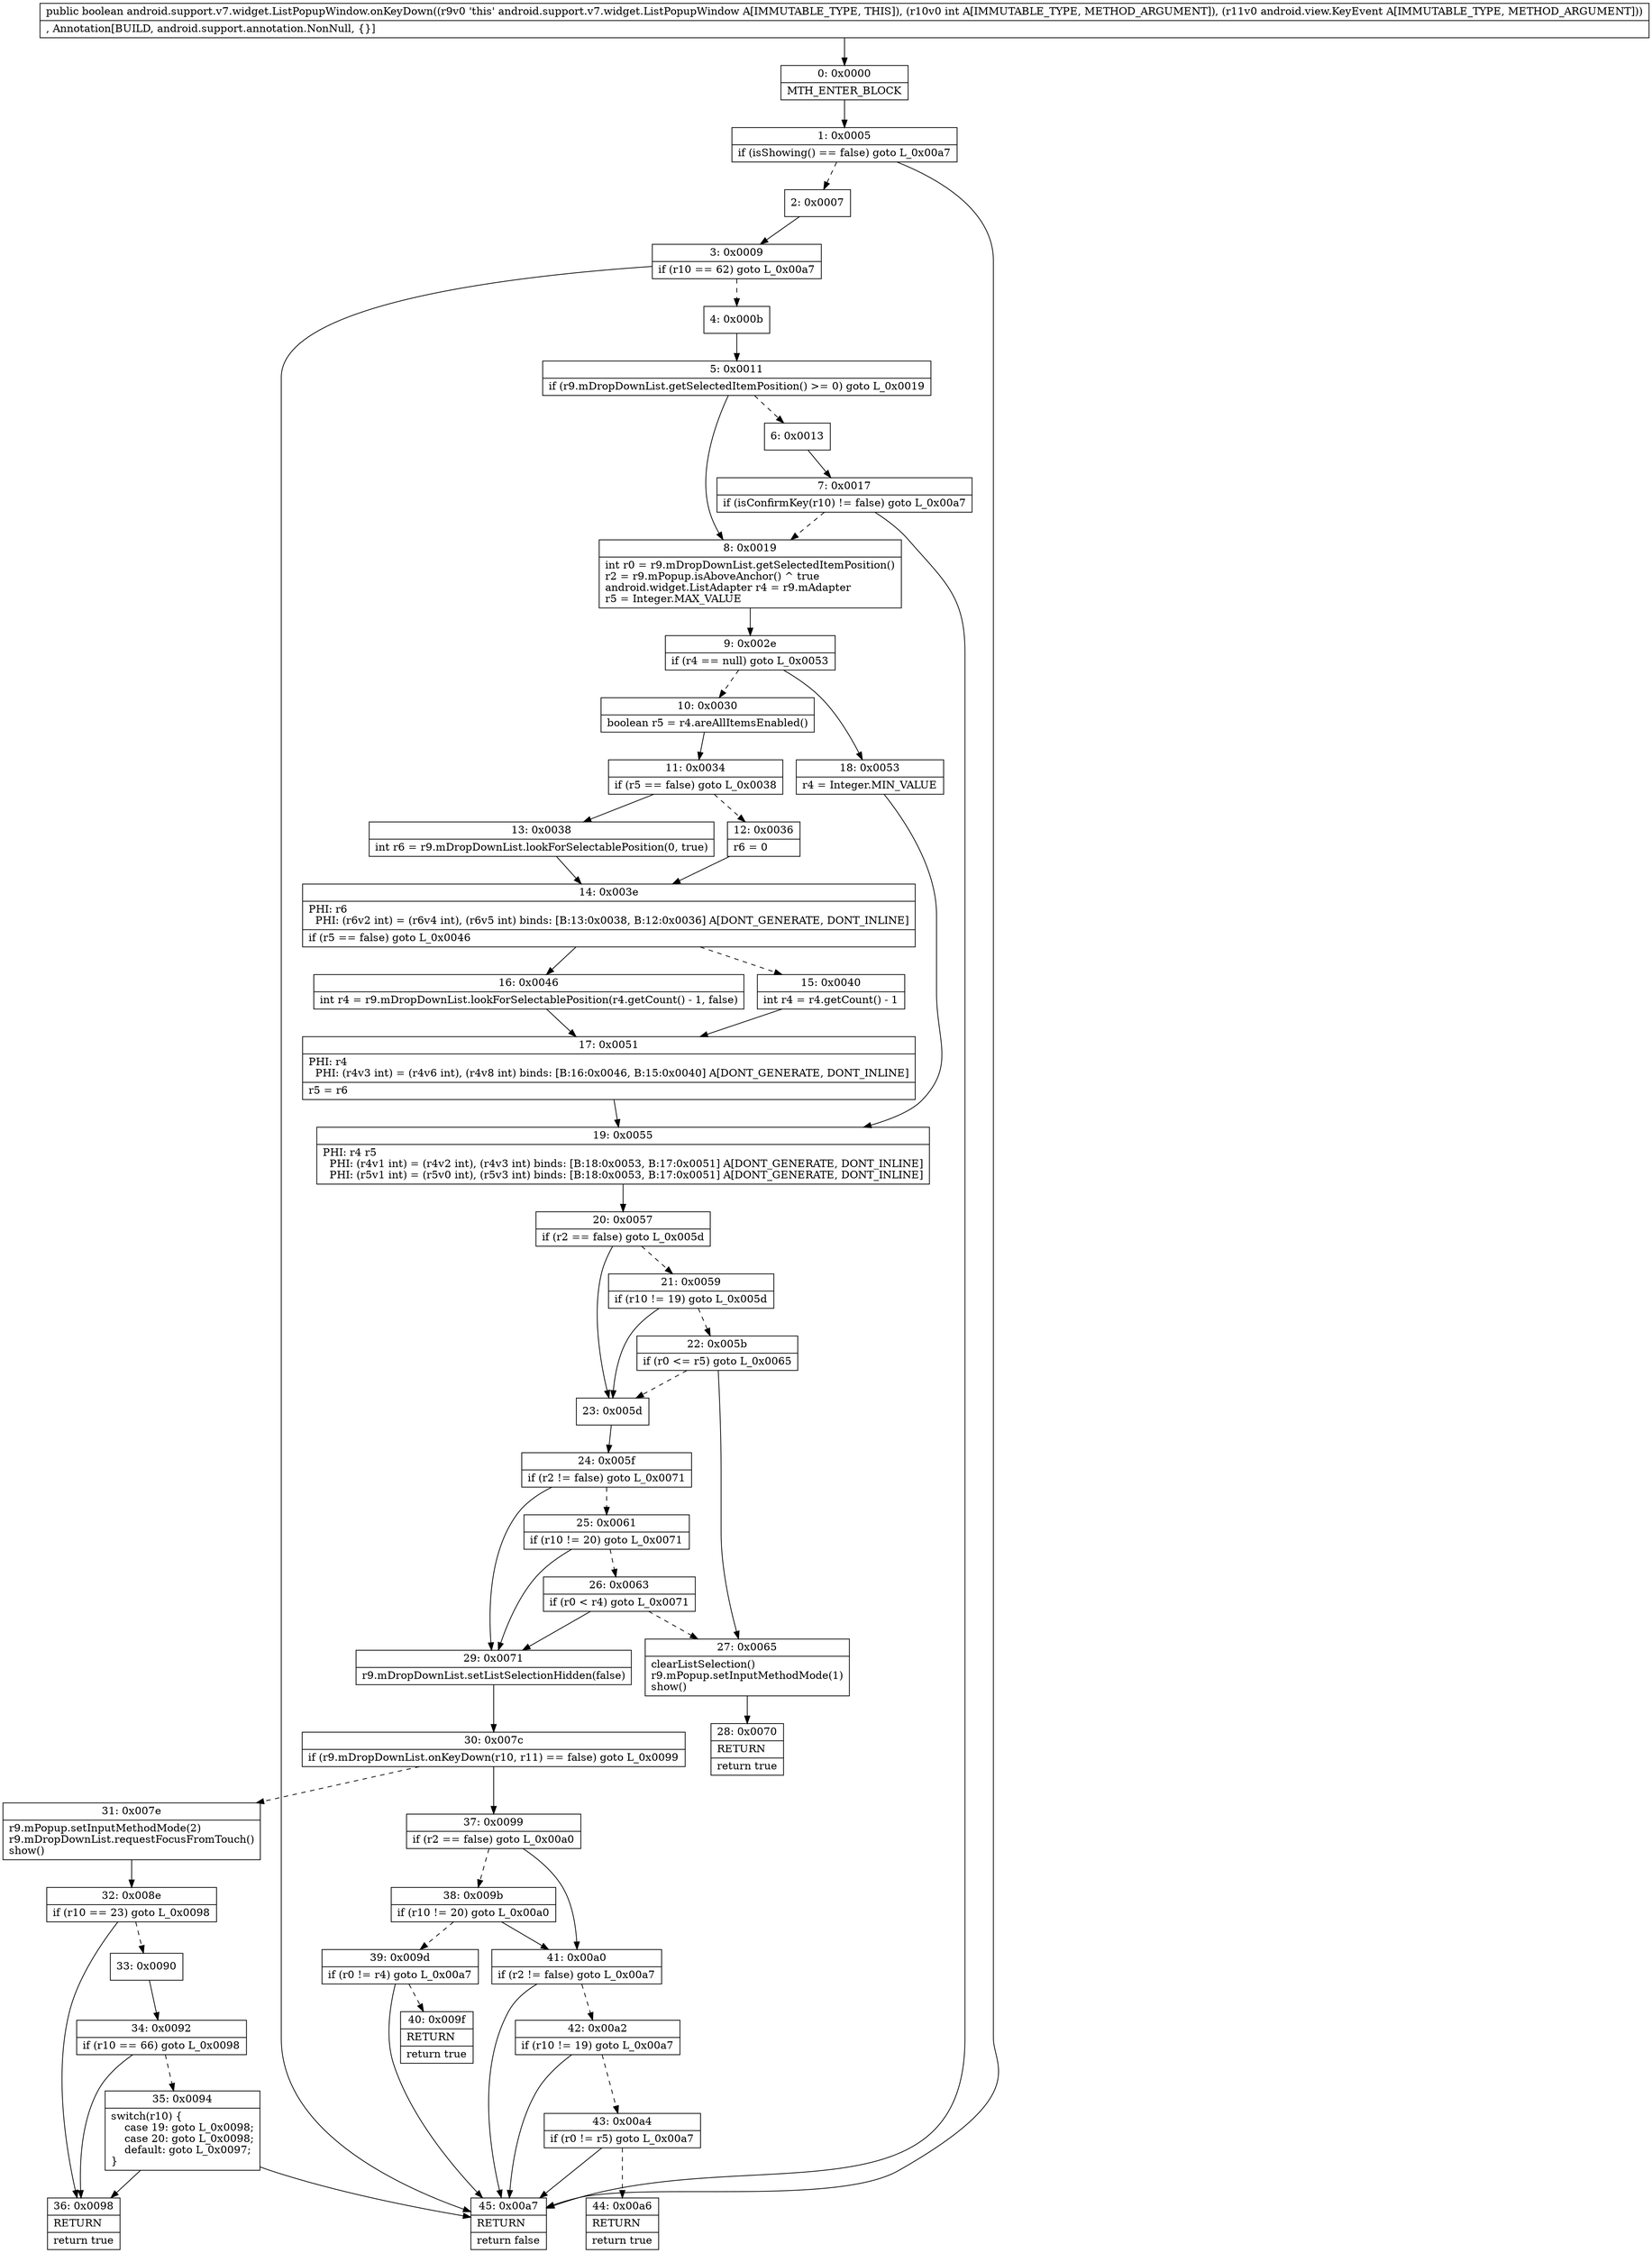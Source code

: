 digraph "CFG forandroid.support.v7.widget.ListPopupWindow.onKeyDown(ILandroid\/view\/KeyEvent;)Z" {
Node_0 [shape=record,label="{0\:\ 0x0000|MTH_ENTER_BLOCK\l}"];
Node_1 [shape=record,label="{1\:\ 0x0005|if (isShowing() == false) goto L_0x00a7\l}"];
Node_2 [shape=record,label="{2\:\ 0x0007}"];
Node_3 [shape=record,label="{3\:\ 0x0009|if (r10 == 62) goto L_0x00a7\l}"];
Node_4 [shape=record,label="{4\:\ 0x000b}"];
Node_5 [shape=record,label="{5\:\ 0x0011|if (r9.mDropDownList.getSelectedItemPosition() \>= 0) goto L_0x0019\l}"];
Node_6 [shape=record,label="{6\:\ 0x0013}"];
Node_7 [shape=record,label="{7\:\ 0x0017|if (isConfirmKey(r10) != false) goto L_0x00a7\l}"];
Node_8 [shape=record,label="{8\:\ 0x0019|int r0 = r9.mDropDownList.getSelectedItemPosition()\lr2 = r9.mPopup.isAboveAnchor() ^ true\landroid.widget.ListAdapter r4 = r9.mAdapter\lr5 = Integer.MAX_VALUE\l}"];
Node_9 [shape=record,label="{9\:\ 0x002e|if (r4 == null) goto L_0x0053\l}"];
Node_10 [shape=record,label="{10\:\ 0x0030|boolean r5 = r4.areAllItemsEnabled()\l}"];
Node_11 [shape=record,label="{11\:\ 0x0034|if (r5 == false) goto L_0x0038\l}"];
Node_12 [shape=record,label="{12\:\ 0x0036|r6 = 0\l}"];
Node_13 [shape=record,label="{13\:\ 0x0038|int r6 = r9.mDropDownList.lookForSelectablePosition(0, true)\l}"];
Node_14 [shape=record,label="{14\:\ 0x003e|PHI: r6 \l  PHI: (r6v2 int) = (r6v4 int), (r6v5 int) binds: [B:13:0x0038, B:12:0x0036] A[DONT_GENERATE, DONT_INLINE]\l|if (r5 == false) goto L_0x0046\l}"];
Node_15 [shape=record,label="{15\:\ 0x0040|int r4 = r4.getCount() \- 1\l}"];
Node_16 [shape=record,label="{16\:\ 0x0046|int r4 = r9.mDropDownList.lookForSelectablePosition(r4.getCount() \- 1, false)\l}"];
Node_17 [shape=record,label="{17\:\ 0x0051|PHI: r4 \l  PHI: (r4v3 int) = (r4v6 int), (r4v8 int) binds: [B:16:0x0046, B:15:0x0040] A[DONT_GENERATE, DONT_INLINE]\l|r5 = r6\l}"];
Node_18 [shape=record,label="{18\:\ 0x0053|r4 = Integer.MIN_VALUE\l}"];
Node_19 [shape=record,label="{19\:\ 0x0055|PHI: r4 r5 \l  PHI: (r4v1 int) = (r4v2 int), (r4v3 int) binds: [B:18:0x0053, B:17:0x0051] A[DONT_GENERATE, DONT_INLINE]\l  PHI: (r5v1 int) = (r5v0 int), (r5v3 int) binds: [B:18:0x0053, B:17:0x0051] A[DONT_GENERATE, DONT_INLINE]\l}"];
Node_20 [shape=record,label="{20\:\ 0x0057|if (r2 == false) goto L_0x005d\l}"];
Node_21 [shape=record,label="{21\:\ 0x0059|if (r10 != 19) goto L_0x005d\l}"];
Node_22 [shape=record,label="{22\:\ 0x005b|if (r0 \<= r5) goto L_0x0065\l}"];
Node_23 [shape=record,label="{23\:\ 0x005d}"];
Node_24 [shape=record,label="{24\:\ 0x005f|if (r2 != false) goto L_0x0071\l}"];
Node_25 [shape=record,label="{25\:\ 0x0061|if (r10 != 20) goto L_0x0071\l}"];
Node_26 [shape=record,label="{26\:\ 0x0063|if (r0 \< r4) goto L_0x0071\l}"];
Node_27 [shape=record,label="{27\:\ 0x0065|clearListSelection()\lr9.mPopup.setInputMethodMode(1)\lshow()\l}"];
Node_28 [shape=record,label="{28\:\ 0x0070|RETURN\l|return true\l}"];
Node_29 [shape=record,label="{29\:\ 0x0071|r9.mDropDownList.setListSelectionHidden(false)\l}"];
Node_30 [shape=record,label="{30\:\ 0x007c|if (r9.mDropDownList.onKeyDown(r10, r11) == false) goto L_0x0099\l}"];
Node_31 [shape=record,label="{31\:\ 0x007e|r9.mPopup.setInputMethodMode(2)\lr9.mDropDownList.requestFocusFromTouch()\lshow()\l}"];
Node_32 [shape=record,label="{32\:\ 0x008e|if (r10 == 23) goto L_0x0098\l}"];
Node_33 [shape=record,label="{33\:\ 0x0090}"];
Node_34 [shape=record,label="{34\:\ 0x0092|if (r10 == 66) goto L_0x0098\l}"];
Node_35 [shape=record,label="{35\:\ 0x0094|switch(r10) \{\l    case 19: goto L_0x0098;\l    case 20: goto L_0x0098;\l    default: goto L_0x0097;\l\}\l}"];
Node_36 [shape=record,label="{36\:\ 0x0098|RETURN\l|return true\l}"];
Node_37 [shape=record,label="{37\:\ 0x0099|if (r2 == false) goto L_0x00a0\l}"];
Node_38 [shape=record,label="{38\:\ 0x009b|if (r10 != 20) goto L_0x00a0\l}"];
Node_39 [shape=record,label="{39\:\ 0x009d|if (r0 != r4) goto L_0x00a7\l}"];
Node_40 [shape=record,label="{40\:\ 0x009f|RETURN\l|return true\l}"];
Node_41 [shape=record,label="{41\:\ 0x00a0|if (r2 != false) goto L_0x00a7\l}"];
Node_42 [shape=record,label="{42\:\ 0x00a2|if (r10 != 19) goto L_0x00a7\l}"];
Node_43 [shape=record,label="{43\:\ 0x00a4|if (r0 != r5) goto L_0x00a7\l}"];
Node_44 [shape=record,label="{44\:\ 0x00a6|RETURN\l|return true\l}"];
Node_45 [shape=record,label="{45\:\ 0x00a7|RETURN\l|return false\l}"];
MethodNode[shape=record,label="{public boolean android.support.v7.widget.ListPopupWindow.onKeyDown((r9v0 'this' android.support.v7.widget.ListPopupWindow A[IMMUTABLE_TYPE, THIS]), (r10v0 int A[IMMUTABLE_TYPE, METHOD_ARGUMENT]), (r11v0 android.view.KeyEvent A[IMMUTABLE_TYPE, METHOD_ARGUMENT]))  | , Annotation[BUILD, android.support.annotation.NonNull, \{\}]\l}"];
MethodNode -> Node_0;
Node_0 -> Node_1;
Node_1 -> Node_2[style=dashed];
Node_1 -> Node_45;
Node_2 -> Node_3;
Node_3 -> Node_4[style=dashed];
Node_3 -> Node_45;
Node_4 -> Node_5;
Node_5 -> Node_6[style=dashed];
Node_5 -> Node_8;
Node_6 -> Node_7;
Node_7 -> Node_8[style=dashed];
Node_7 -> Node_45;
Node_8 -> Node_9;
Node_9 -> Node_10[style=dashed];
Node_9 -> Node_18;
Node_10 -> Node_11;
Node_11 -> Node_12[style=dashed];
Node_11 -> Node_13;
Node_12 -> Node_14;
Node_13 -> Node_14;
Node_14 -> Node_15[style=dashed];
Node_14 -> Node_16;
Node_15 -> Node_17;
Node_16 -> Node_17;
Node_17 -> Node_19;
Node_18 -> Node_19;
Node_19 -> Node_20;
Node_20 -> Node_21[style=dashed];
Node_20 -> Node_23;
Node_21 -> Node_22[style=dashed];
Node_21 -> Node_23;
Node_22 -> Node_23[style=dashed];
Node_22 -> Node_27;
Node_23 -> Node_24;
Node_24 -> Node_25[style=dashed];
Node_24 -> Node_29;
Node_25 -> Node_26[style=dashed];
Node_25 -> Node_29;
Node_26 -> Node_27[style=dashed];
Node_26 -> Node_29;
Node_27 -> Node_28;
Node_29 -> Node_30;
Node_30 -> Node_31[style=dashed];
Node_30 -> Node_37;
Node_31 -> Node_32;
Node_32 -> Node_33[style=dashed];
Node_32 -> Node_36;
Node_33 -> Node_34;
Node_34 -> Node_35[style=dashed];
Node_34 -> Node_36;
Node_35 -> Node_36;
Node_35 -> Node_45;
Node_37 -> Node_38[style=dashed];
Node_37 -> Node_41;
Node_38 -> Node_39[style=dashed];
Node_38 -> Node_41;
Node_39 -> Node_40[style=dashed];
Node_39 -> Node_45;
Node_41 -> Node_42[style=dashed];
Node_41 -> Node_45;
Node_42 -> Node_43[style=dashed];
Node_42 -> Node_45;
Node_43 -> Node_44[style=dashed];
Node_43 -> Node_45;
}

